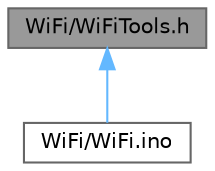 digraph "WiFi/WiFiTools.h"
{
 // LATEX_PDF_SIZE
  bgcolor="transparent";
  edge [fontname=Helvetica,fontsize=10,labelfontname=Helvetica,labelfontsize=10];
  node [fontname=Helvetica,fontsize=10,shape=box,height=0.2,width=0.4];
  Node1 [id="Node000001",label="WiFi/WiFiTools.h",height=0.2,width=0.4,color="gray40", fillcolor="grey60", style="filled", fontcolor="black",tooltip="Library for Wi-Fi attack tools."];
  Node1 -> Node2 [id="edge1_Node000001_Node000002",dir="back",color="steelblue1",style="solid",tooltip=" "];
  Node2 [id="Node000002",label="WiFi/WiFi.ino",height=0.2,width=0.4,color="grey40", fillcolor="white", style="filled",URL="$WiFi_8ino.html",tooltip="Test program for Wi-Fi attack tools."];
}
